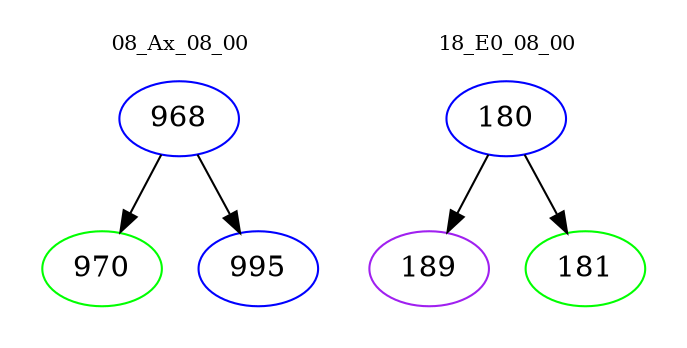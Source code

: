 digraph{
subgraph cluster_0 {
color = white
label = "08_Ax_08_00";
fontsize=10;
T0_968 [label="968", color="blue"]
T0_968 -> T0_970 [color="black"]
T0_970 [label="970", color="green"]
T0_968 -> T0_995 [color="black"]
T0_995 [label="995", color="blue"]
}
subgraph cluster_1 {
color = white
label = "18_E0_08_00";
fontsize=10;
T1_180 [label="180", color="blue"]
T1_180 -> T1_189 [color="black"]
T1_189 [label="189", color="purple"]
T1_180 -> T1_181 [color="black"]
T1_181 [label="181", color="green"]
}
}
